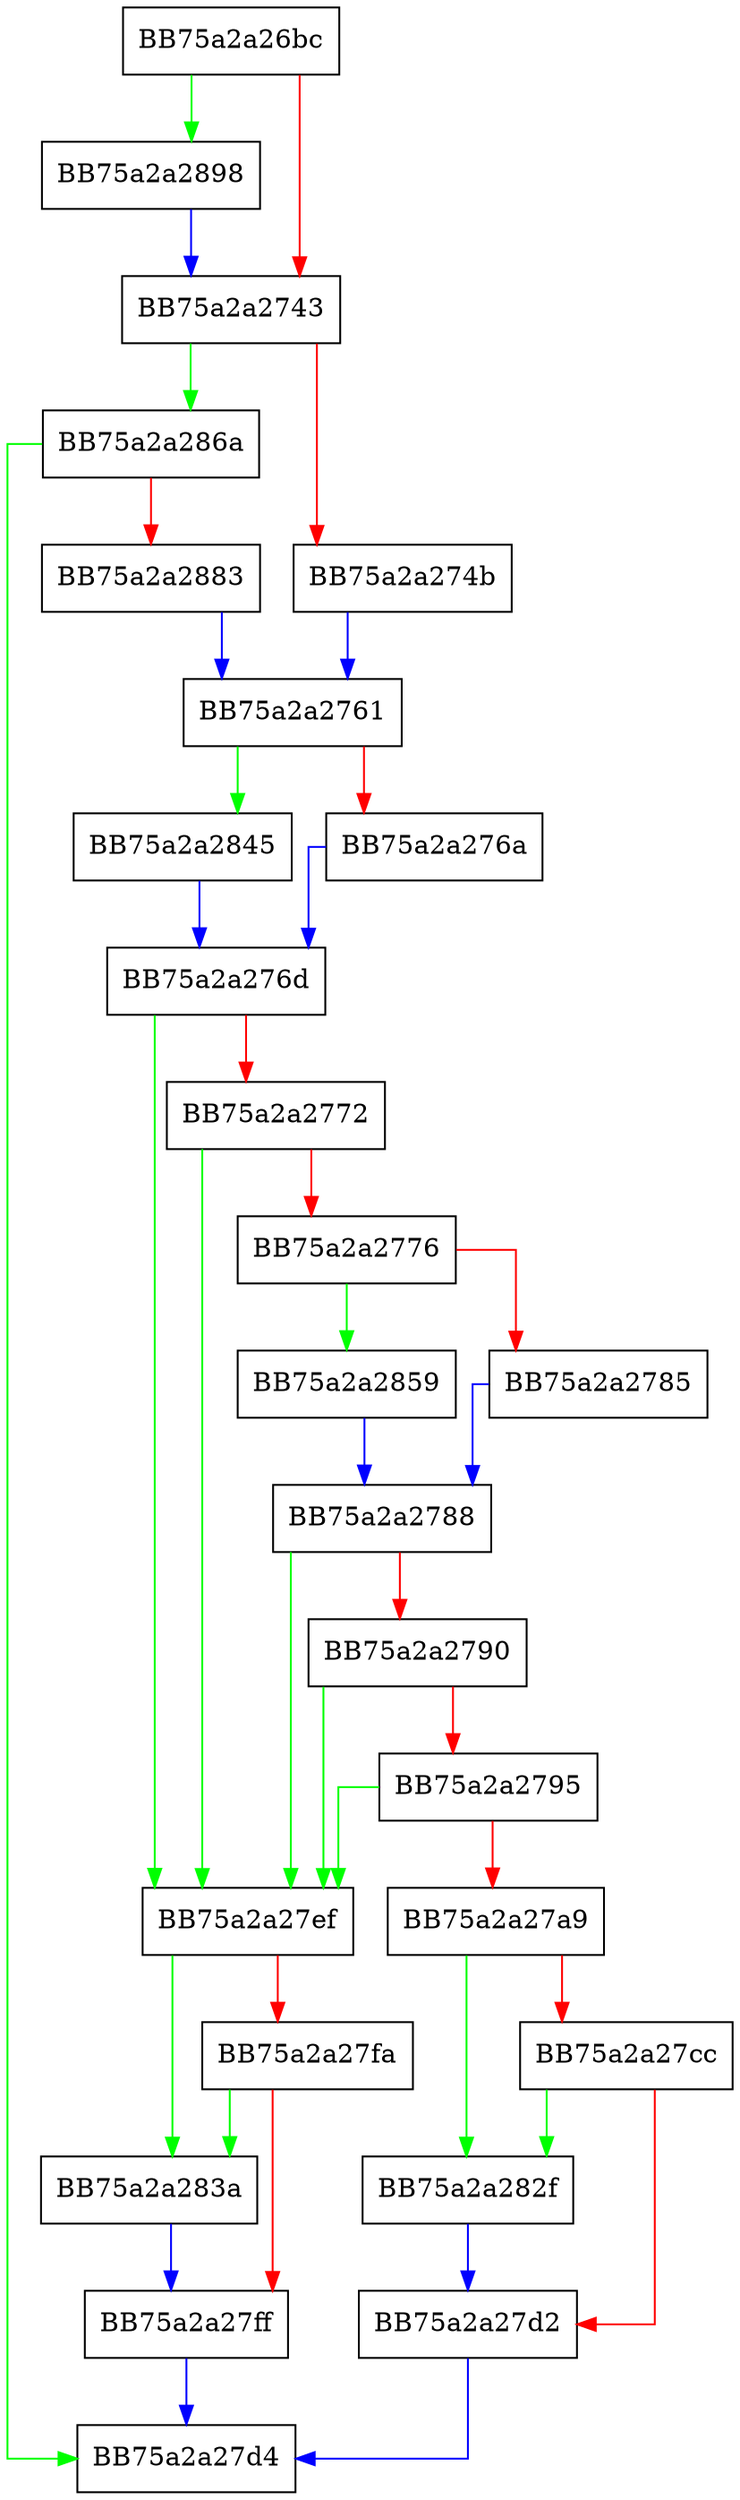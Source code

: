 digraph sqlite3VdbeIdxRowid {
  node [shape="box"];
  graph [splines=ortho];
  BB75a2a26bc -> BB75a2a2898 [color="green"];
  BB75a2a26bc -> BB75a2a2743 [color="red"];
  BB75a2a2743 -> BB75a2a286a [color="green"];
  BB75a2a2743 -> BB75a2a274b [color="red"];
  BB75a2a274b -> BB75a2a2761 [color="blue"];
  BB75a2a2761 -> BB75a2a2845 [color="green"];
  BB75a2a2761 -> BB75a2a276a [color="red"];
  BB75a2a276a -> BB75a2a276d [color="blue"];
  BB75a2a276d -> BB75a2a27ef [color="green"];
  BB75a2a276d -> BB75a2a2772 [color="red"];
  BB75a2a2772 -> BB75a2a27ef [color="green"];
  BB75a2a2772 -> BB75a2a2776 [color="red"];
  BB75a2a2776 -> BB75a2a2859 [color="green"];
  BB75a2a2776 -> BB75a2a2785 [color="red"];
  BB75a2a2785 -> BB75a2a2788 [color="blue"];
  BB75a2a2788 -> BB75a2a27ef [color="green"];
  BB75a2a2788 -> BB75a2a2790 [color="red"];
  BB75a2a2790 -> BB75a2a27ef [color="green"];
  BB75a2a2790 -> BB75a2a2795 [color="red"];
  BB75a2a2795 -> BB75a2a27ef [color="green"];
  BB75a2a2795 -> BB75a2a27a9 [color="red"];
  BB75a2a27a9 -> BB75a2a282f [color="green"];
  BB75a2a27a9 -> BB75a2a27cc [color="red"];
  BB75a2a27cc -> BB75a2a282f [color="green"];
  BB75a2a27cc -> BB75a2a27d2 [color="red"];
  BB75a2a27d2 -> BB75a2a27d4 [color="blue"];
  BB75a2a27ef -> BB75a2a283a [color="green"];
  BB75a2a27ef -> BB75a2a27fa [color="red"];
  BB75a2a27fa -> BB75a2a283a [color="green"];
  BB75a2a27fa -> BB75a2a27ff [color="red"];
  BB75a2a27ff -> BB75a2a27d4 [color="blue"];
  BB75a2a282f -> BB75a2a27d2 [color="blue"];
  BB75a2a283a -> BB75a2a27ff [color="blue"];
  BB75a2a2845 -> BB75a2a276d [color="blue"];
  BB75a2a2859 -> BB75a2a2788 [color="blue"];
  BB75a2a286a -> BB75a2a27d4 [color="green"];
  BB75a2a286a -> BB75a2a2883 [color="red"];
  BB75a2a2883 -> BB75a2a2761 [color="blue"];
  BB75a2a2898 -> BB75a2a2743 [color="blue"];
}